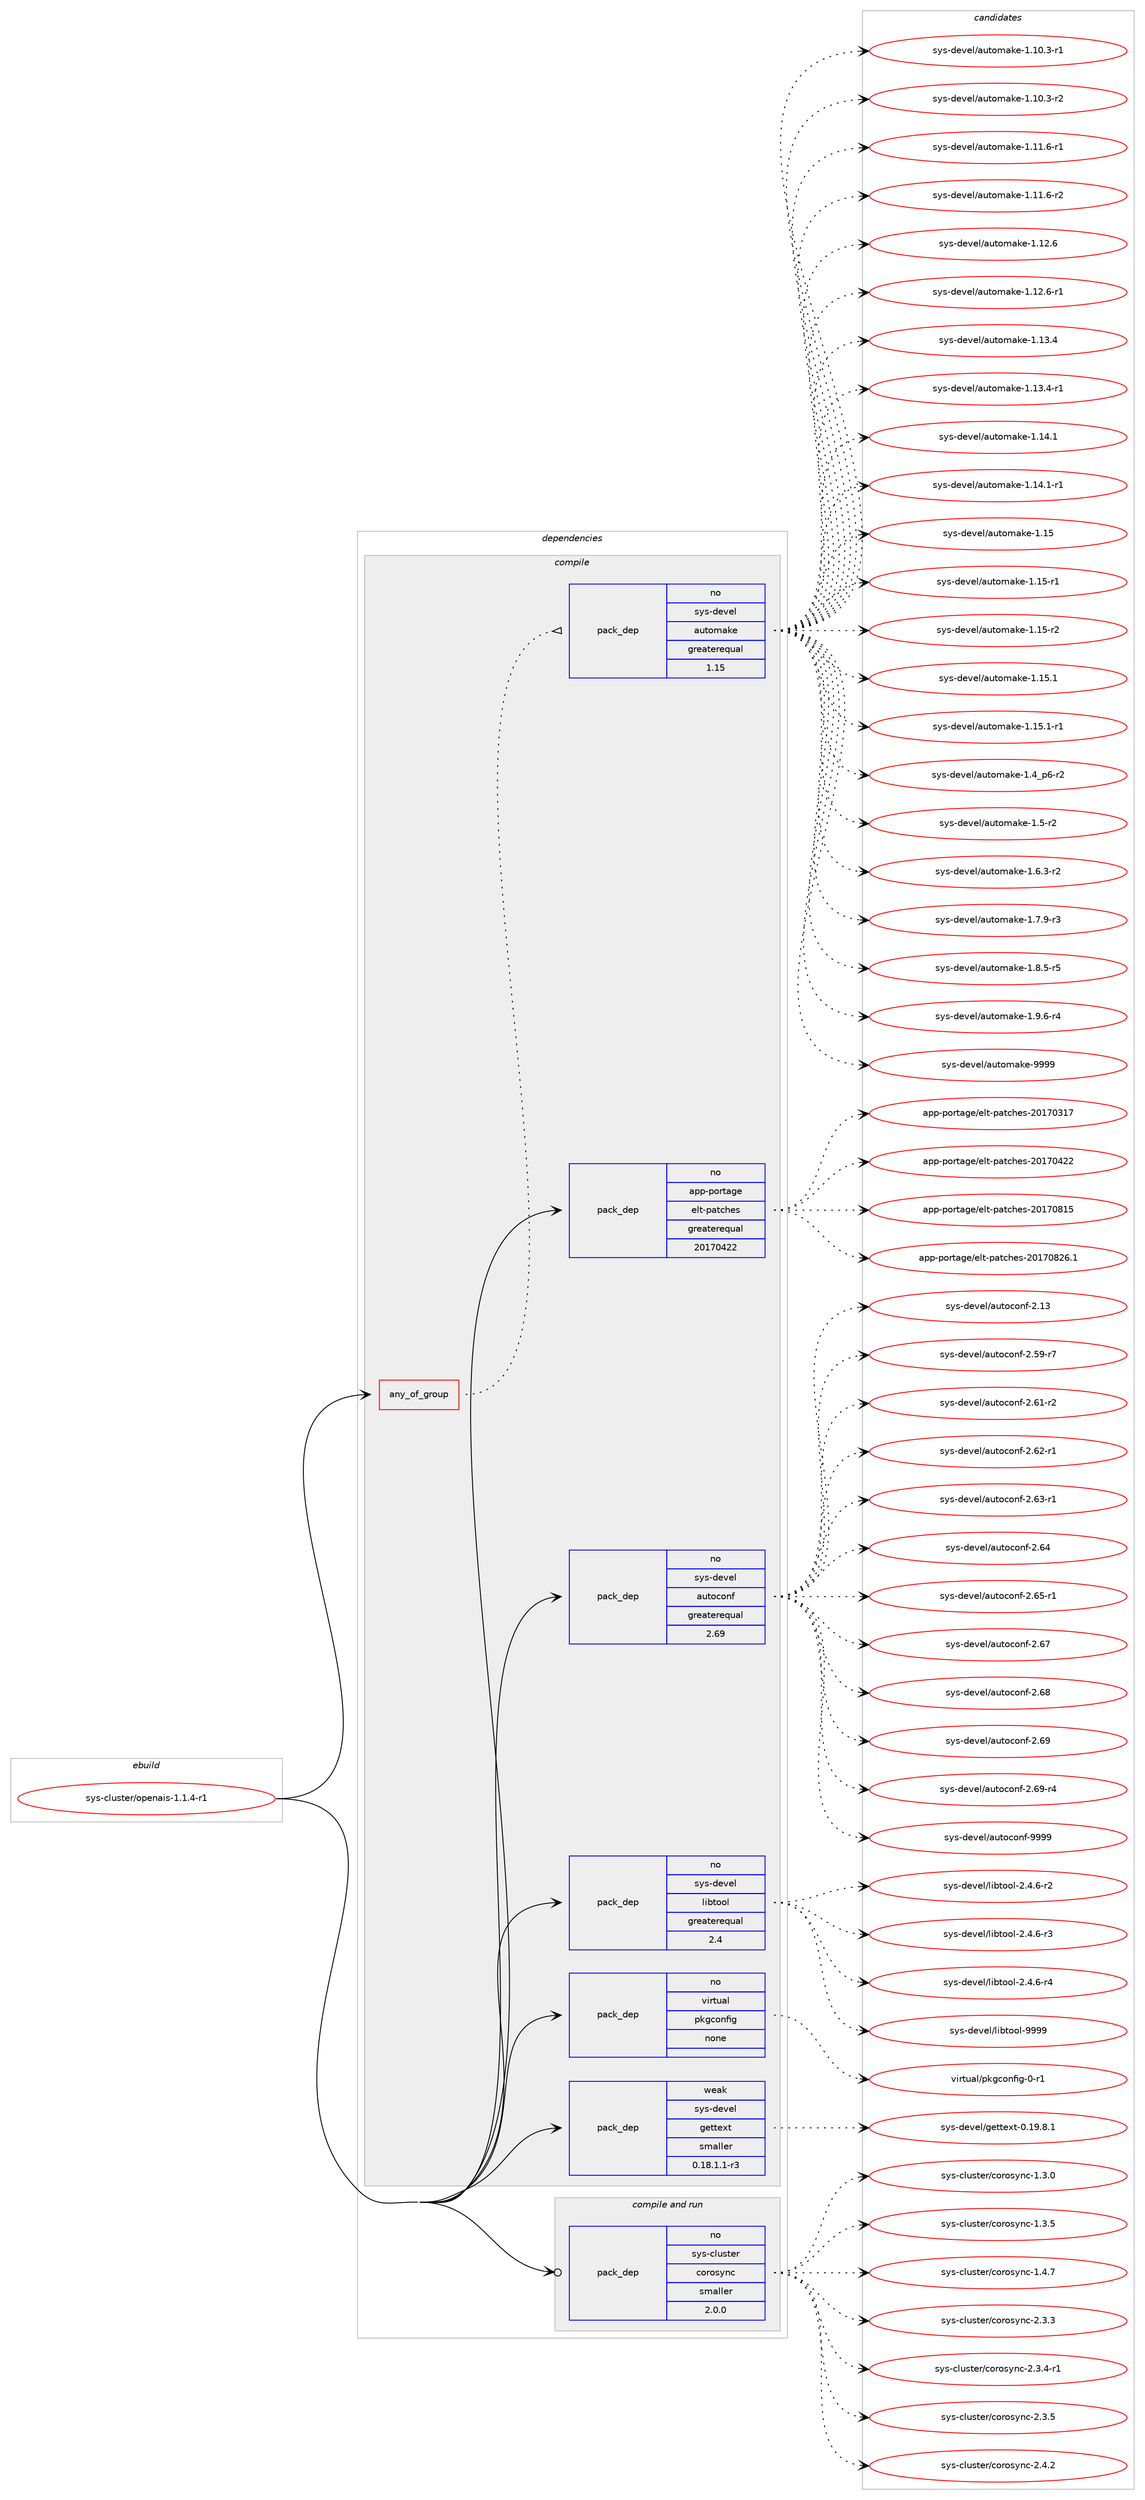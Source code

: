 digraph prolog {

# *************
# Graph options
# *************

newrank=true;
concentrate=true;
compound=true;
graph [rankdir=LR,fontname=Helvetica,fontsize=10,ranksep=1.5];#, ranksep=2.5, nodesep=0.2];
edge  [arrowhead=vee];
node  [fontname=Helvetica,fontsize=10];

# **********
# The ebuild
# **********

subgraph cluster_leftcol {
color=gray;
rank=same;
label=<<i>ebuild</i>>;
id [label="sys-cluster/openais-1.1.4-r1", color=red, width=4, href="../sys-cluster/openais-1.1.4-r1.svg"];
}

# ****************
# The dependencies
# ****************

subgraph cluster_midcol {
color=gray;
label=<<i>dependencies</i>>;
subgraph cluster_compile {
fillcolor="#eeeeee";
style=filled;
label=<<i>compile</i>>;
subgraph any8128 {
dependency482000 [label=<<TABLE BORDER="0" CELLBORDER="1" CELLSPACING="0" CELLPADDING="4"><TR><TD CELLPADDING="10">any_of_group</TD></TR></TABLE>>, shape=none, color=red];subgraph pack358042 {
dependency482001 [label=<<TABLE BORDER="0" CELLBORDER="1" CELLSPACING="0" CELLPADDING="4" WIDTH="220"><TR><TD ROWSPAN="6" CELLPADDING="30">pack_dep</TD></TR><TR><TD WIDTH="110">no</TD></TR><TR><TD>sys-devel</TD></TR><TR><TD>automake</TD></TR><TR><TD>greaterequal</TD></TR><TR><TD>1.15</TD></TR></TABLE>>, shape=none, color=blue];
}
dependency482000:e -> dependency482001:w [weight=20,style="dotted",arrowhead="oinv"];
}
id:e -> dependency482000:w [weight=20,style="solid",arrowhead="vee"];
subgraph pack358043 {
dependency482002 [label=<<TABLE BORDER="0" CELLBORDER="1" CELLSPACING="0" CELLPADDING="4" WIDTH="220"><TR><TD ROWSPAN="6" CELLPADDING="30">pack_dep</TD></TR><TR><TD WIDTH="110">no</TD></TR><TR><TD>app-portage</TD></TR><TR><TD>elt-patches</TD></TR><TR><TD>greaterequal</TD></TR><TR><TD>20170422</TD></TR></TABLE>>, shape=none, color=blue];
}
id:e -> dependency482002:w [weight=20,style="solid",arrowhead="vee"];
subgraph pack358044 {
dependency482003 [label=<<TABLE BORDER="0" CELLBORDER="1" CELLSPACING="0" CELLPADDING="4" WIDTH="220"><TR><TD ROWSPAN="6" CELLPADDING="30">pack_dep</TD></TR><TR><TD WIDTH="110">no</TD></TR><TR><TD>sys-devel</TD></TR><TR><TD>autoconf</TD></TR><TR><TD>greaterequal</TD></TR><TR><TD>2.69</TD></TR></TABLE>>, shape=none, color=blue];
}
id:e -> dependency482003:w [weight=20,style="solid",arrowhead="vee"];
subgraph pack358045 {
dependency482004 [label=<<TABLE BORDER="0" CELLBORDER="1" CELLSPACING="0" CELLPADDING="4" WIDTH="220"><TR><TD ROWSPAN="6" CELLPADDING="30">pack_dep</TD></TR><TR><TD WIDTH="110">no</TD></TR><TR><TD>sys-devel</TD></TR><TR><TD>libtool</TD></TR><TR><TD>greaterequal</TD></TR><TR><TD>2.4</TD></TR></TABLE>>, shape=none, color=blue];
}
id:e -> dependency482004:w [weight=20,style="solid",arrowhead="vee"];
subgraph pack358046 {
dependency482005 [label=<<TABLE BORDER="0" CELLBORDER="1" CELLSPACING="0" CELLPADDING="4" WIDTH="220"><TR><TD ROWSPAN="6" CELLPADDING="30">pack_dep</TD></TR><TR><TD WIDTH="110">no</TD></TR><TR><TD>virtual</TD></TR><TR><TD>pkgconfig</TD></TR><TR><TD>none</TD></TR><TR><TD></TD></TR></TABLE>>, shape=none, color=blue];
}
id:e -> dependency482005:w [weight=20,style="solid",arrowhead="vee"];
subgraph pack358047 {
dependency482006 [label=<<TABLE BORDER="0" CELLBORDER="1" CELLSPACING="0" CELLPADDING="4" WIDTH="220"><TR><TD ROWSPAN="6" CELLPADDING="30">pack_dep</TD></TR><TR><TD WIDTH="110">weak</TD></TR><TR><TD>sys-devel</TD></TR><TR><TD>gettext</TD></TR><TR><TD>smaller</TD></TR><TR><TD>0.18.1.1-r3</TD></TR></TABLE>>, shape=none, color=blue];
}
id:e -> dependency482006:w [weight=20,style="solid",arrowhead="vee"];
}
subgraph cluster_compileandrun {
fillcolor="#eeeeee";
style=filled;
label=<<i>compile and run</i>>;
subgraph pack358048 {
dependency482007 [label=<<TABLE BORDER="0" CELLBORDER="1" CELLSPACING="0" CELLPADDING="4" WIDTH="220"><TR><TD ROWSPAN="6" CELLPADDING="30">pack_dep</TD></TR><TR><TD WIDTH="110">no</TD></TR><TR><TD>sys-cluster</TD></TR><TR><TD>corosync</TD></TR><TR><TD>smaller</TD></TR><TR><TD>2.0.0</TD></TR></TABLE>>, shape=none, color=blue];
}
id:e -> dependency482007:w [weight=20,style="solid",arrowhead="odotvee"];
}
subgraph cluster_run {
fillcolor="#eeeeee";
style=filled;
label=<<i>run</i>>;
}
}

# **************
# The candidates
# **************

subgraph cluster_choices {
rank=same;
color=gray;
label=<<i>candidates</i>>;

subgraph choice358042 {
color=black;
nodesep=1;
choice11512111545100101118101108479711711611110997107101454946494846514511449 [label="sys-devel/automake-1.10.3-r1", color=red, width=4,href="../sys-devel/automake-1.10.3-r1.svg"];
choice11512111545100101118101108479711711611110997107101454946494846514511450 [label="sys-devel/automake-1.10.3-r2", color=red, width=4,href="../sys-devel/automake-1.10.3-r2.svg"];
choice11512111545100101118101108479711711611110997107101454946494946544511449 [label="sys-devel/automake-1.11.6-r1", color=red, width=4,href="../sys-devel/automake-1.11.6-r1.svg"];
choice11512111545100101118101108479711711611110997107101454946494946544511450 [label="sys-devel/automake-1.11.6-r2", color=red, width=4,href="../sys-devel/automake-1.11.6-r2.svg"];
choice1151211154510010111810110847971171161111099710710145494649504654 [label="sys-devel/automake-1.12.6", color=red, width=4,href="../sys-devel/automake-1.12.6.svg"];
choice11512111545100101118101108479711711611110997107101454946495046544511449 [label="sys-devel/automake-1.12.6-r1", color=red, width=4,href="../sys-devel/automake-1.12.6-r1.svg"];
choice1151211154510010111810110847971171161111099710710145494649514652 [label="sys-devel/automake-1.13.4", color=red, width=4,href="../sys-devel/automake-1.13.4.svg"];
choice11512111545100101118101108479711711611110997107101454946495146524511449 [label="sys-devel/automake-1.13.4-r1", color=red, width=4,href="../sys-devel/automake-1.13.4-r1.svg"];
choice1151211154510010111810110847971171161111099710710145494649524649 [label="sys-devel/automake-1.14.1", color=red, width=4,href="../sys-devel/automake-1.14.1.svg"];
choice11512111545100101118101108479711711611110997107101454946495246494511449 [label="sys-devel/automake-1.14.1-r1", color=red, width=4,href="../sys-devel/automake-1.14.1-r1.svg"];
choice115121115451001011181011084797117116111109971071014549464953 [label="sys-devel/automake-1.15", color=red, width=4,href="../sys-devel/automake-1.15.svg"];
choice1151211154510010111810110847971171161111099710710145494649534511449 [label="sys-devel/automake-1.15-r1", color=red, width=4,href="../sys-devel/automake-1.15-r1.svg"];
choice1151211154510010111810110847971171161111099710710145494649534511450 [label="sys-devel/automake-1.15-r2", color=red, width=4,href="../sys-devel/automake-1.15-r2.svg"];
choice1151211154510010111810110847971171161111099710710145494649534649 [label="sys-devel/automake-1.15.1", color=red, width=4,href="../sys-devel/automake-1.15.1.svg"];
choice11512111545100101118101108479711711611110997107101454946495346494511449 [label="sys-devel/automake-1.15.1-r1", color=red, width=4,href="../sys-devel/automake-1.15.1-r1.svg"];
choice115121115451001011181011084797117116111109971071014549465295112544511450 [label="sys-devel/automake-1.4_p6-r2", color=red, width=4,href="../sys-devel/automake-1.4_p6-r2.svg"];
choice11512111545100101118101108479711711611110997107101454946534511450 [label="sys-devel/automake-1.5-r2", color=red, width=4,href="../sys-devel/automake-1.5-r2.svg"];
choice115121115451001011181011084797117116111109971071014549465446514511450 [label="sys-devel/automake-1.6.3-r2", color=red, width=4,href="../sys-devel/automake-1.6.3-r2.svg"];
choice115121115451001011181011084797117116111109971071014549465546574511451 [label="sys-devel/automake-1.7.9-r3", color=red, width=4,href="../sys-devel/automake-1.7.9-r3.svg"];
choice115121115451001011181011084797117116111109971071014549465646534511453 [label="sys-devel/automake-1.8.5-r5", color=red, width=4,href="../sys-devel/automake-1.8.5-r5.svg"];
choice115121115451001011181011084797117116111109971071014549465746544511452 [label="sys-devel/automake-1.9.6-r4", color=red, width=4,href="../sys-devel/automake-1.9.6-r4.svg"];
choice115121115451001011181011084797117116111109971071014557575757 [label="sys-devel/automake-9999", color=red, width=4,href="../sys-devel/automake-9999.svg"];
dependency482001:e -> choice11512111545100101118101108479711711611110997107101454946494846514511449:w [style=dotted,weight="100"];
dependency482001:e -> choice11512111545100101118101108479711711611110997107101454946494846514511450:w [style=dotted,weight="100"];
dependency482001:e -> choice11512111545100101118101108479711711611110997107101454946494946544511449:w [style=dotted,weight="100"];
dependency482001:e -> choice11512111545100101118101108479711711611110997107101454946494946544511450:w [style=dotted,weight="100"];
dependency482001:e -> choice1151211154510010111810110847971171161111099710710145494649504654:w [style=dotted,weight="100"];
dependency482001:e -> choice11512111545100101118101108479711711611110997107101454946495046544511449:w [style=dotted,weight="100"];
dependency482001:e -> choice1151211154510010111810110847971171161111099710710145494649514652:w [style=dotted,weight="100"];
dependency482001:e -> choice11512111545100101118101108479711711611110997107101454946495146524511449:w [style=dotted,weight="100"];
dependency482001:e -> choice1151211154510010111810110847971171161111099710710145494649524649:w [style=dotted,weight="100"];
dependency482001:e -> choice11512111545100101118101108479711711611110997107101454946495246494511449:w [style=dotted,weight="100"];
dependency482001:e -> choice115121115451001011181011084797117116111109971071014549464953:w [style=dotted,weight="100"];
dependency482001:e -> choice1151211154510010111810110847971171161111099710710145494649534511449:w [style=dotted,weight="100"];
dependency482001:e -> choice1151211154510010111810110847971171161111099710710145494649534511450:w [style=dotted,weight="100"];
dependency482001:e -> choice1151211154510010111810110847971171161111099710710145494649534649:w [style=dotted,weight="100"];
dependency482001:e -> choice11512111545100101118101108479711711611110997107101454946495346494511449:w [style=dotted,weight="100"];
dependency482001:e -> choice115121115451001011181011084797117116111109971071014549465295112544511450:w [style=dotted,weight="100"];
dependency482001:e -> choice11512111545100101118101108479711711611110997107101454946534511450:w [style=dotted,weight="100"];
dependency482001:e -> choice115121115451001011181011084797117116111109971071014549465446514511450:w [style=dotted,weight="100"];
dependency482001:e -> choice115121115451001011181011084797117116111109971071014549465546574511451:w [style=dotted,weight="100"];
dependency482001:e -> choice115121115451001011181011084797117116111109971071014549465646534511453:w [style=dotted,weight="100"];
dependency482001:e -> choice115121115451001011181011084797117116111109971071014549465746544511452:w [style=dotted,weight="100"];
dependency482001:e -> choice115121115451001011181011084797117116111109971071014557575757:w [style=dotted,weight="100"];
}
subgraph choice358043 {
color=black;
nodesep=1;
choice97112112451121111141169710310147101108116451129711699104101115455048495548514955 [label="app-portage/elt-patches-20170317", color=red, width=4,href="../app-portage/elt-patches-20170317.svg"];
choice97112112451121111141169710310147101108116451129711699104101115455048495548525050 [label="app-portage/elt-patches-20170422", color=red, width=4,href="../app-portage/elt-patches-20170422.svg"];
choice97112112451121111141169710310147101108116451129711699104101115455048495548564953 [label="app-portage/elt-patches-20170815", color=red, width=4,href="../app-portage/elt-patches-20170815.svg"];
choice971121124511211111411697103101471011081164511297116991041011154550484955485650544649 [label="app-portage/elt-patches-20170826.1", color=red, width=4,href="../app-portage/elt-patches-20170826.1.svg"];
dependency482002:e -> choice97112112451121111141169710310147101108116451129711699104101115455048495548514955:w [style=dotted,weight="100"];
dependency482002:e -> choice97112112451121111141169710310147101108116451129711699104101115455048495548525050:w [style=dotted,weight="100"];
dependency482002:e -> choice97112112451121111141169710310147101108116451129711699104101115455048495548564953:w [style=dotted,weight="100"];
dependency482002:e -> choice971121124511211111411697103101471011081164511297116991041011154550484955485650544649:w [style=dotted,weight="100"];
}
subgraph choice358044 {
color=black;
nodesep=1;
choice115121115451001011181011084797117116111991111101024550464951 [label="sys-devel/autoconf-2.13", color=red, width=4,href="../sys-devel/autoconf-2.13.svg"];
choice1151211154510010111810110847971171161119911111010245504653574511455 [label="sys-devel/autoconf-2.59-r7", color=red, width=4,href="../sys-devel/autoconf-2.59-r7.svg"];
choice1151211154510010111810110847971171161119911111010245504654494511450 [label="sys-devel/autoconf-2.61-r2", color=red, width=4,href="../sys-devel/autoconf-2.61-r2.svg"];
choice1151211154510010111810110847971171161119911111010245504654504511449 [label="sys-devel/autoconf-2.62-r1", color=red, width=4,href="../sys-devel/autoconf-2.62-r1.svg"];
choice1151211154510010111810110847971171161119911111010245504654514511449 [label="sys-devel/autoconf-2.63-r1", color=red, width=4,href="../sys-devel/autoconf-2.63-r1.svg"];
choice115121115451001011181011084797117116111991111101024550465452 [label="sys-devel/autoconf-2.64", color=red, width=4,href="../sys-devel/autoconf-2.64.svg"];
choice1151211154510010111810110847971171161119911111010245504654534511449 [label="sys-devel/autoconf-2.65-r1", color=red, width=4,href="../sys-devel/autoconf-2.65-r1.svg"];
choice115121115451001011181011084797117116111991111101024550465455 [label="sys-devel/autoconf-2.67", color=red, width=4,href="../sys-devel/autoconf-2.67.svg"];
choice115121115451001011181011084797117116111991111101024550465456 [label="sys-devel/autoconf-2.68", color=red, width=4,href="../sys-devel/autoconf-2.68.svg"];
choice115121115451001011181011084797117116111991111101024550465457 [label="sys-devel/autoconf-2.69", color=red, width=4,href="../sys-devel/autoconf-2.69.svg"];
choice1151211154510010111810110847971171161119911111010245504654574511452 [label="sys-devel/autoconf-2.69-r4", color=red, width=4,href="../sys-devel/autoconf-2.69-r4.svg"];
choice115121115451001011181011084797117116111991111101024557575757 [label="sys-devel/autoconf-9999", color=red, width=4,href="../sys-devel/autoconf-9999.svg"];
dependency482003:e -> choice115121115451001011181011084797117116111991111101024550464951:w [style=dotted,weight="100"];
dependency482003:e -> choice1151211154510010111810110847971171161119911111010245504653574511455:w [style=dotted,weight="100"];
dependency482003:e -> choice1151211154510010111810110847971171161119911111010245504654494511450:w [style=dotted,weight="100"];
dependency482003:e -> choice1151211154510010111810110847971171161119911111010245504654504511449:w [style=dotted,weight="100"];
dependency482003:e -> choice1151211154510010111810110847971171161119911111010245504654514511449:w [style=dotted,weight="100"];
dependency482003:e -> choice115121115451001011181011084797117116111991111101024550465452:w [style=dotted,weight="100"];
dependency482003:e -> choice1151211154510010111810110847971171161119911111010245504654534511449:w [style=dotted,weight="100"];
dependency482003:e -> choice115121115451001011181011084797117116111991111101024550465455:w [style=dotted,weight="100"];
dependency482003:e -> choice115121115451001011181011084797117116111991111101024550465456:w [style=dotted,weight="100"];
dependency482003:e -> choice115121115451001011181011084797117116111991111101024550465457:w [style=dotted,weight="100"];
dependency482003:e -> choice1151211154510010111810110847971171161119911111010245504654574511452:w [style=dotted,weight="100"];
dependency482003:e -> choice115121115451001011181011084797117116111991111101024557575757:w [style=dotted,weight="100"];
}
subgraph choice358045 {
color=black;
nodesep=1;
choice1151211154510010111810110847108105981161111111084550465246544511450 [label="sys-devel/libtool-2.4.6-r2", color=red, width=4,href="../sys-devel/libtool-2.4.6-r2.svg"];
choice1151211154510010111810110847108105981161111111084550465246544511451 [label="sys-devel/libtool-2.4.6-r3", color=red, width=4,href="../sys-devel/libtool-2.4.6-r3.svg"];
choice1151211154510010111810110847108105981161111111084550465246544511452 [label="sys-devel/libtool-2.4.6-r4", color=red, width=4,href="../sys-devel/libtool-2.4.6-r4.svg"];
choice1151211154510010111810110847108105981161111111084557575757 [label="sys-devel/libtool-9999", color=red, width=4,href="../sys-devel/libtool-9999.svg"];
dependency482004:e -> choice1151211154510010111810110847108105981161111111084550465246544511450:w [style=dotted,weight="100"];
dependency482004:e -> choice1151211154510010111810110847108105981161111111084550465246544511451:w [style=dotted,weight="100"];
dependency482004:e -> choice1151211154510010111810110847108105981161111111084550465246544511452:w [style=dotted,weight="100"];
dependency482004:e -> choice1151211154510010111810110847108105981161111111084557575757:w [style=dotted,weight="100"];
}
subgraph choice358046 {
color=black;
nodesep=1;
choice11810511411611797108471121071039911111010210510345484511449 [label="virtual/pkgconfig-0-r1", color=red, width=4,href="../virtual/pkgconfig-0-r1.svg"];
dependency482005:e -> choice11810511411611797108471121071039911111010210510345484511449:w [style=dotted,weight="100"];
}
subgraph choice358047 {
color=black;
nodesep=1;
choice1151211154510010111810110847103101116116101120116454846495746564649 [label="sys-devel/gettext-0.19.8.1", color=red, width=4,href="../sys-devel/gettext-0.19.8.1.svg"];
dependency482006:e -> choice1151211154510010111810110847103101116116101120116454846495746564649:w [style=dotted,weight="100"];
}
subgraph choice358048 {
color=black;
nodesep=1;
choice1151211154599108117115116101114479911111411111512111099454946514648 [label="sys-cluster/corosync-1.3.0", color=red, width=4,href="../sys-cluster/corosync-1.3.0.svg"];
choice1151211154599108117115116101114479911111411111512111099454946514653 [label="sys-cluster/corosync-1.3.5", color=red, width=4,href="../sys-cluster/corosync-1.3.5.svg"];
choice1151211154599108117115116101114479911111411111512111099454946524655 [label="sys-cluster/corosync-1.4.7", color=red, width=4,href="../sys-cluster/corosync-1.4.7.svg"];
choice1151211154599108117115116101114479911111411111512111099455046514651 [label="sys-cluster/corosync-2.3.3", color=red, width=4,href="../sys-cluster/corosync-2.3.3.svg"];
choice11512111545991081171151161011144799111114111115121110994550465146524511449 [label="sys-cluster/corosync-2.3.4-r1", color=red, width=4,href="../sys-cluster/corosync-2.3.4-r1.svg"];
choice1151211154599108117115116101114479911111411111512111099455046514653 [label="sys-cluster/corosync-2.3.5", color=red, width=4,href="../sys-cluster/corosync-2.3.5.svg"];
choice1151211154599108117115116101114479911111411111512111099455046524650 [label="sys-cluster/corosync-2.4.2", color=red, width=4,href="../sys-cluster/corosync-2.4.2.svg"];
dependency482007:e -> choice1151211154599108117115116101114479911111411111512111099454946514648:w [style=dotted,weight="100"];
dependency482007:e -> choice1151211154599108117115116101114479911111411111512111099454946514653:w [style=dotted,weight="100"];
dependency482007:e -> choice1151211154599108117115116101114479911111411111512111099454946524655:w [style=dotted,weight="100"];
dependency482007:e -> choice1151211154599108117115116101114479911111411111512111099455046514651:w [style=dotted,weight="100"];
dependency482007:e -> choice11512111545991081171151161011144799111114111115121110994550465146524511449:w [style=dotted,weight="100"];
dependency482007:e -> choice1151211154599108117115116101114479911111411111512111099455046514653:w [style=dotted,weight="100"];
dependency482007:e -> choice1151211154599108117115116101114479911111411111512111099455046524650:w [style=dotted,weight="100"];
}
}

}
